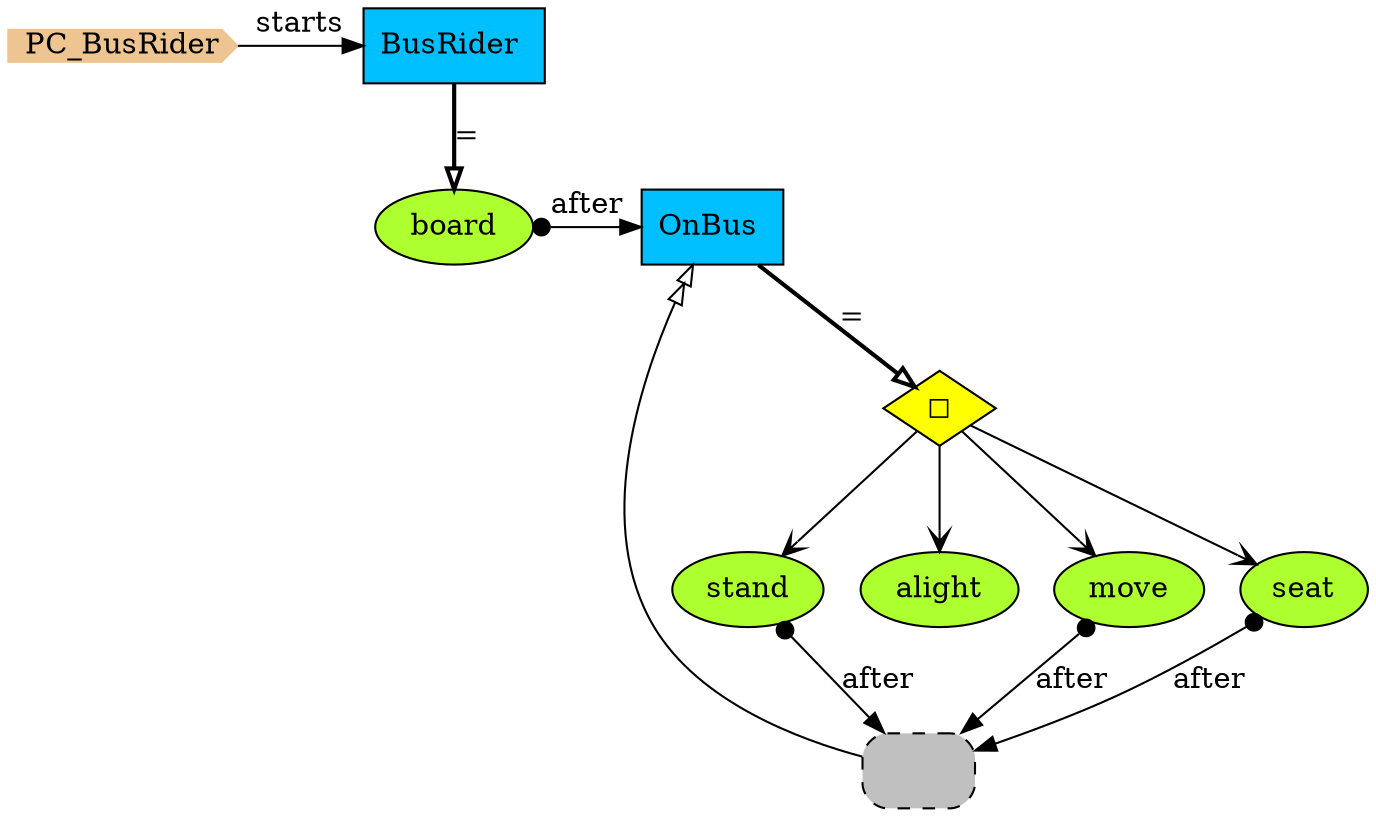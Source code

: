 digraph {
StartN_ [shape = cds,color=burlywood2,style=filled,height=.2,width=.2, label =PC_BusRider];
BusRider [shape=box,fillcolor=deepskyblue,style = filled,label="BusRider "];
OpOnBus [shape=diamond,fillcolor=yellow,style = filled,label="◻︎"];
stand [shape=ellipse,fillcolor=greenyellow,style = filled,label="stand"];
alight [shape=ellipse,fillcolor=greenyellow,style = filled,label="alight"];
RefOnBus [shape=rectangle,fillcolor=gray,style="rounded,filled,dashed",label=" "];
move [shape=ellipse,fillcolor=greenyellow,style = filled,label="move"];
seat [shape=ellipse,fillcolor=greenyellow,style = filled,label="seat"];
OnBus [shape=box,fillcolor=deepskyblue,style = filled,label="OnBus "];
board [shape=ellipse,fillcolor=greenyellow,style = filled,label="board"];

{rank=same;OnBus,board}
{rank=same;BusRider,StartN_}

RefOnBus->OnBus[arrowhead="normalnormal",fillcolor=white,label=" "];
stand->RefOnBus[arrowtail=dot,dir=both,label="after"];
OpOnBus->alight[arrowhead="open"];
OpOnBus->stand[arrowhead="open"];
board->OnBus[arrowtail=dot,dir=both,label="after"];
BusRider->board[arrowhead="onormal",penwidth=2,label="="];
OnBus->OpOnBus[arrowhead="onormal",penwidth=2,label="="];
StartN_->BusRider[label="starts"];
OpOnBus->seat[arrowhead="open"];
OpOnBus->move[arrowhead="open"];
seat->RefOnBus[arrowtail=dot,dir=both,label="after"];
move->RefOnBus[arrowtail=dot,dir=both,label="after"];
}